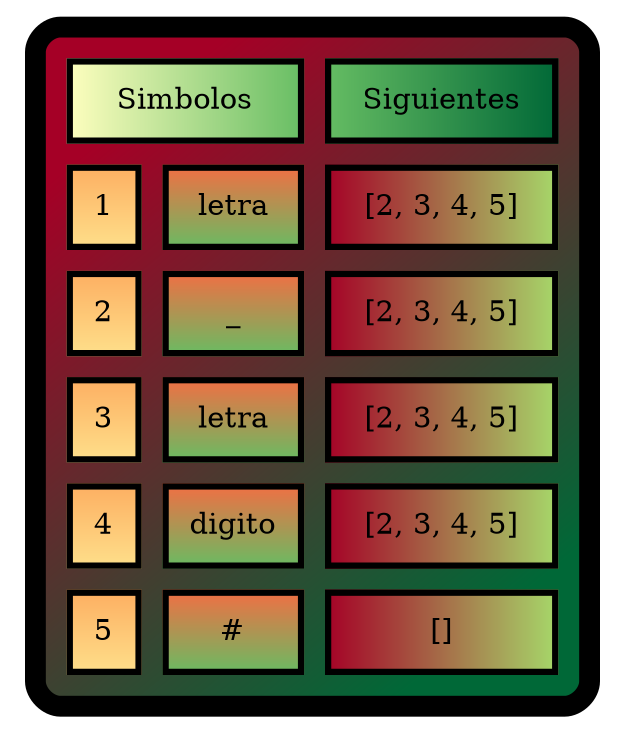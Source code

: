 digraph G{
tbl [
shape=plaintext
label=<
<TABLE border="10" cellspacing="10" cellpadding="10" style="rounded" bgcolor="/rdylgn11/1:/rdylgn11/11" gradientangle="315">
<TR>
<TD border="3" colspan="2"  bgcolor="/rdylgn11/6:/rdylgn11/9">Simbolos</TD>
<TD border="3" colspan="2"  bgcolor="/rdylgn11/9:/rdylgn11/11">Siguientes</TD>
</TR>
<TR>
<TD border="3" bgcolor="/rdylgn11/4:/rdylgn11/5" gradientangle="270">1</TD>
<TD border="3" bgcolor="/rdylgn11/3:/rdylgn11/9" gradientangle="270">letra</TD>
<TD border="3" colspan="2"  bgcolor="/rdylgn11/1:/rdylgn11/8">[2, 3, 4, 5]</TD>
</TR>
<TR>
<TD border="3" bgcolor="/rdylgn11/4:/rdylgn11/5" gradientangle="270">2</TD>
<TD border="3" bgcolor="/rdylgn11/3:/rdylgn11/9" gradientangle="270">_</TD>
<TD border="3" colspan="2"  bgcolor="/rdylgn11/1:/rdylgn11/8">[2, 3, 4, 5]</TD>
</TR>
<TR>
<TD border="3" bgcolor="/rdylgn11/4:/rdylgn11/5" gradientangle="270">3</TD>
<TD border="3" bgcolor="/rdylgn11/3:/rdylgn11/9" gradientangle="270">letra</TD>
<TD border="3" colspan="2"  bgcolor="/rdylgn11/1:/rdylgn11/8">[2, 3, 4, 5]</TD>
</TR>
<TR>
<TD border="3" bgcolor="/rdylgn11/4:/rdylgn11/5" gradientangle="270">4</TD>
<TD border="3" bgcolor="/rdylgn11/3:/rdylgn11/9" gradientangle="270">digito</TD>
<TD border="3" colspan="2"  bgcolor="/rdylgn11/1:/rdylgn11/8">[2, 3, 4, 5]</TD>
</TR>
<TR>
<TD border="3" bgcolor="/rdylgn11/4:/rdylgn11/5" gradientangle="270">5</TD>
<TD border="3" bgcolor="/rdylgn11/3:/rdylgn11/9" gradientangle="270">#</TD>
<TD border="3" colspan="2"  bgcolor="/rdylgn11/1:/rdylgn11/8">[]</TD>
</TR>
</TABLE>
>];
}
